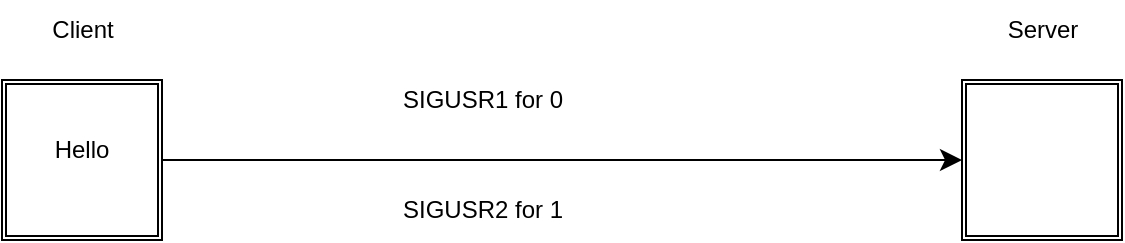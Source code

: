 <mxfile>
    <diagram id="gkbRabxwmiDA4z4x9_OD" name="Page-1">
        <mxGraphModel dx="1386" dy="764" grid="1" gridSize="10" guides="1" tooltips="1" connect="1" arrows="1" fold="1" page="1" pageScale="1" pageWidth="850" pageHeight="1100" math="0" shadow="0">
            <root>
                <mxCell id="0"/>
                <mxCell id="1" parent="0"/>
                <mxCell id="2" value="" style="shape=ext;double=1;whiteSpace=wrap;html=1;aspect=fixed;" vertex="1" parent="1">
                    <mxGeometry x="590" y="240" width="80" height="80" as="geometry"/>
                </mxCell>
                <mxCell id="4" value="" style="shape=ext;double=1;whiteSpace=wrap;html=1;aspect=fixed;" vertex="1" parent="1">
                    <mxGeometry x="110" y="240" width="80" height="80" as="geometry"/>
                </mxCell>
                <mxCell id="5" value="Client" style="text;html=1;align=center;verticalAlign=middle;resizable=0;points=[];autosize=1;strokeColor=none;fillColor=none;" vertex="1" parent="1">
                    <mxGeometry x="125" y="200" width="50" height="30" as="geometry"/>
                </mxCell>
                <mxCell id="6" value="Server" style="text;html=1;align=center;verticalAlign=middle;resizable=0;points=[];autosize=1;strokeColor=none;fillColor=none;" vertex="1" parent="1">
                    <mxGeometry x="600" y="200" width="60" height="30" as="geometry"/>
                </mxCell>
                <mxCell id="7" value="" style="edgeStyle=segmentEdgeStyle;endArrow=classic;html=1;curved=0;rounded=0;endSize=8;startSize=8;entryX=0;entryY=0.5;entryDx=0;entryDy=0;" edge="1" parent="1" target="2">
                    <mxGeometry width="50" height="50" relative="1" as="geometry">
                        <mxPoint x="190" y="280" as="sourcePoint"/>
                        <mxPoint x="520" y="290" as="targetPoint"/>
                        <Array as="points"/>
                    </mxGeometry>
                </mxCell>
                <mxCell id="10" value="SIGUSR2 for 1&lt;br&gt;" style="text;html=1;align=center;verticalAlign=middle;resizable=0;points=[];autosize=1;strokeColor=none;fillColor=none;" vertex="1" parent="1">
                    <mxGeometry x="300" y="290" width="100" height="30" as="geometry"/>
                </mxCell>
                <mxCell id="11" value="SIGUSR1 for 0&lt;br&gt;" style="text;html=1;align=center;verticalAlign=middle;resizable=0;points=[];autosize=1;strokeColor=none;fillColor=none;" vertex="1" parent="1">
                    <mxGeometry x="300" y="235" width="100" height="30" as="geometry"/>
                </mxCell>
                <UserObject label="Hello&lt;br&gt;" placeholders="1" name="Variable" id="12">
                    <mxCell style="text;html=1;strokeColor=none;fillColor=none;align=center;verticalAlign=middle;whiteSpace=wrap;overflow=hidden;" vertex="1" parent="1">
                        <mxGeometry x="110" y="265" width="80" height="20" as="geometry"/>
                    </mxCell>
                </UserObject>
            </root>
        </mxGraphModel>
    </diagram>
</mxfile>